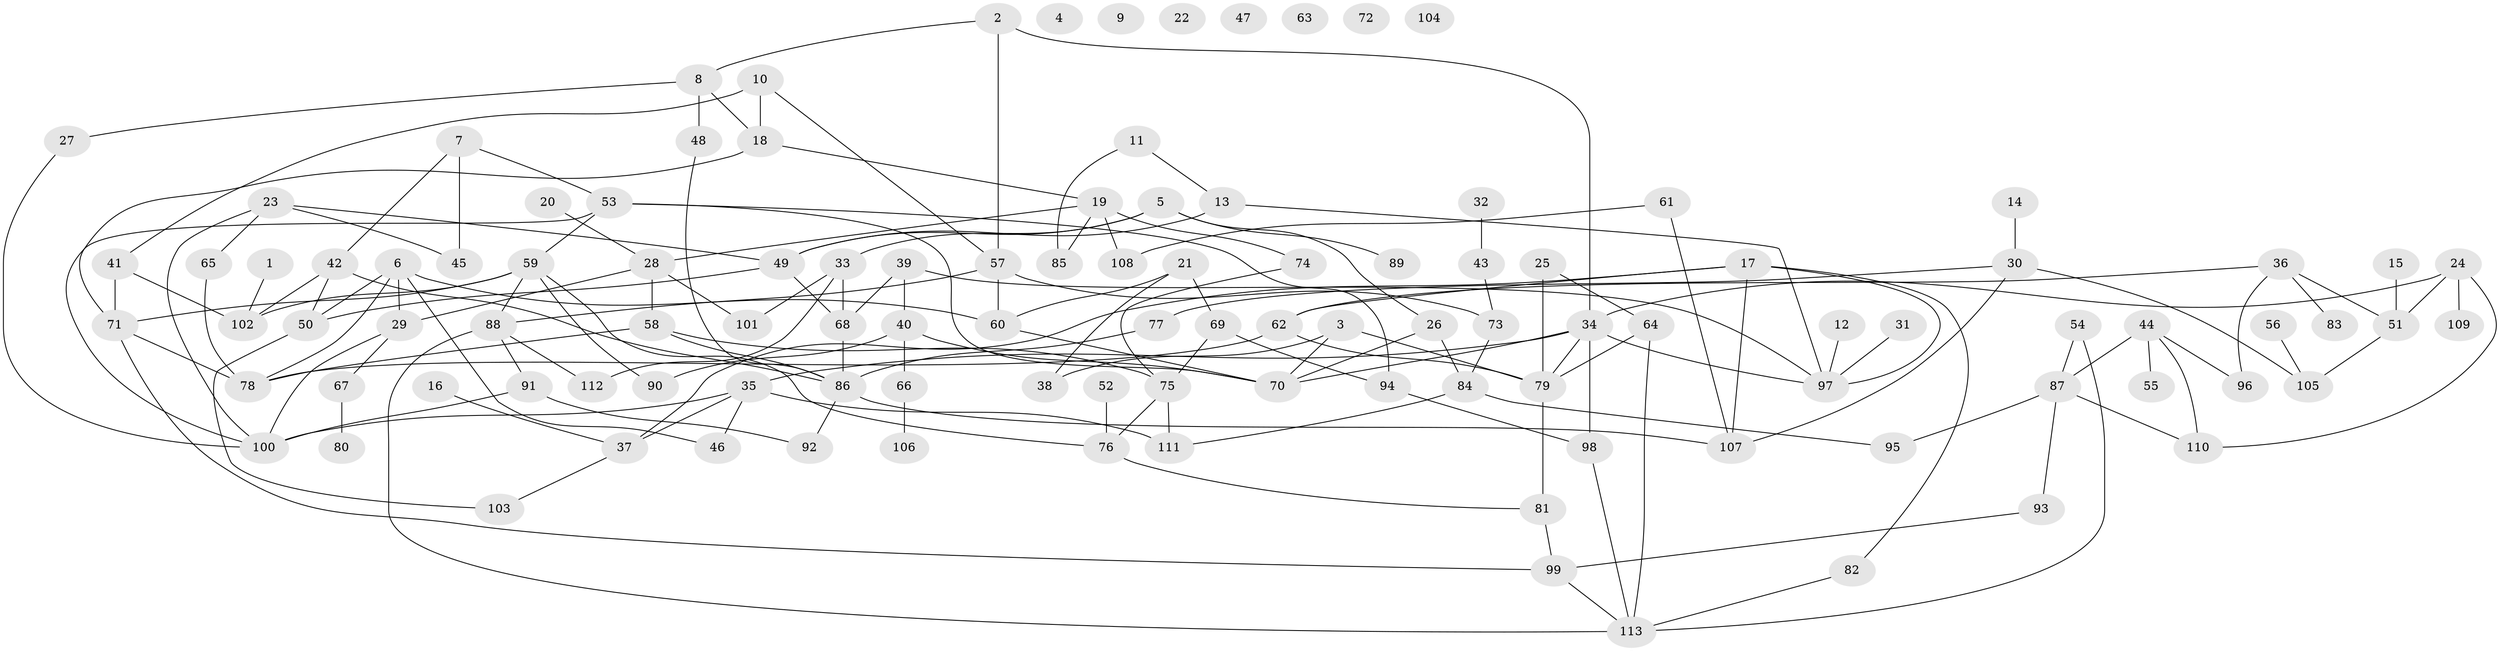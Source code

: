 // coarse degree distribution, {4: 0.16, 5: 0.18, 6: 0.06, 7: 0.06, 3: 0.16, 8: 0.06, 9: 0.04, 1: 0.1, 11: 0.02, 2: 0.16}
// Generated by graph-tools (version 1.1) at 2025/35/03/04/25 23:35:45]
// undirected, 113 vertices, 168 edges
graph export_dot {
  node [color=gray90,style=filled];
  1;
  2;
  3;
  4;
  5;
  6;
  7;
  8;
  9;
  10;
  11;
  12;
  13;
  14;
  15;
  16;
  17;
  18;
  19;
  20;
  21;
  22;
  23;
  24;
  25;
  26;
  27;
  28;
  29;
  30;
  31;
  32;
  33;
  34;
  35;
  36;
  37;
  38;
  39;
  40;
  41;
  42;
  43;
  44;
  45;
  46;
  47;
  48;
  49;
  50;
  51;
  52;
  53;
  54;
  55;
  56;
  57;
  58;
  59;
  60;
  61;
  62;
  63;
  64;
  65;
  66;
  67;
  68;
  69;
  70;
  71;
  72;
  73;
  74;
  75;
  76;
  77;
  78;
  79;
  80;
  81;
  82;
  83;
  84;
  85;
  86;
  87;
  88;
  89;
  90;
  91;
  92;
  93;
  94;
  95;
  96;
  97;
  98;
  99;
  100;
  101;
  102;
  103;
  104;
  105;
  106;
  107;
  108;
  109;
  110;
  111;
  112;
  113;
  1 -- 102;
  2 -- 8;
  2 -- 34;
  2 -- 57;
  3 -- 38;
  3 -- 70;
  3 -- 79;
  5 -- 26;
  5 -- 33;
  5 -- 49;
  5 -- 89;
  6 -- 29;
  6 -- 46;
  6 -- 50;
  6 -- 60;
  6 -- 78;
  7 -- 42;
  7 -- 45;
  7 -- 53;
  8 -- 18;
  8 -- 27;
  8 -- 48;
  10 -- 18;
  10 -- 41;
  10 -- 57;
  11 -- 13;
  11 -- 85;
  12 -- 97;
  13 -- 49;
  13 -- 97;
  14 -- 30;
  15 -- 51;
  16 -- 37;
  17 -- 37;
  17 -- 62;
  17 -- 82;
  17 -- 97;
  17 -- 107;
  18 -- 19;
  18 -- 71;
  19 -- 28;
  19 -- 74;
  19 -- 85;
  19 -- 108;
  20 -- 28;
  21 -- 38;
  21 -- 60;
  21 -- 69;
  23 -- 45;
  23 -- 49;
  23 -- 65;
  23 -- 100;
  24 -- 34;
  24 -- 51;
  24 -- 109;
  24 -- 110;
  25 -- 64;
  25 -- 79;
  26 -- 70;
  26 -- 84;
  27 -- 100;
  28 -- 29;
  28 -- 58;
  28 -- 101;
  29 -- 67;
  29 -- 100;
  30 -- 77;
  30 -- 105;
  30 -- 107;
  31 -- 97;
  32 -- 43;
  33 -- 68;
  33 -- 101;
  33 -- 112;
  34 -- 35;
  34 -- 70;
  34 -- 79;
  34 -- 97;
  34 -- 98;
  35 -- 37;
  35 -- 46;
  35 -- 100;
  35 -- 111;
  36 -- 51;
  36 -- 62;
  36 -- 83;
  36 -- 96;
  37 -- 103;
  39 -- 40;
  39 -- 68;
  39 -- 97;
  40 -- 66;
  40 -- 70;
  40 -- 90;
  41 -- 71;
  41 -- 102;
  42 -- 50;
  42 -- 86;
  42 -- 102;
  43 -- 73;
  44 -- 55;
  44 -- 87;
  44 -- 96;
  44 -- 110;
  48 -- 86;
  49 -- 50;
  49 -- 68;
  50 -- 103;
  51 -- 105;
  52 -- 76;
  53 -- 59;
  53 -- 70;
  53 -- 94;
  53 -- 100;
  54 -- 87;
  54 -- 113;
  56 -- 105;
  57 -- 60;
  57 -- 73;
  57 -- 88;
  58 -- 75;
  58 -- 78;
  58 -- 86;
  59 -- 71;
  59 -- 76;
  59 -- 88;
  59 -- 90;
  59 -- 102;
  60 -- 70;
  61 -- 107;
  61 -- 108;
  62 -- 78;
  62 -- 79;
  64 -- 79;
  64 -- 113;
  65 -- 78;
  66 -- 106;
  67 -- 80;
  68 -- 86;
  69 -- 75;
  69 -- 94;
  71 -- 78;
  71 -- 99;
  73 -- 84;
  74 -- 75;
  75 -- 76;
  75 -- 111;
  76 -- 81;
  77 -- 86;
  79 -- 81;
  81 -- 99;
  82 -- 113;
  84 -- 95;
  84 -- 111;
  86 -- 92;
  86 -- 107;
  87 -- 93;
  87 -- 95;
  87 -- 110;
  88 -- 91;
  88 -- 112;
  88 -- 113;
  91 -- 92;
  91 -- 100;
  93 -- 99;
  94 -- 98;
  98 -- 113;
  99 -- 113;
}
